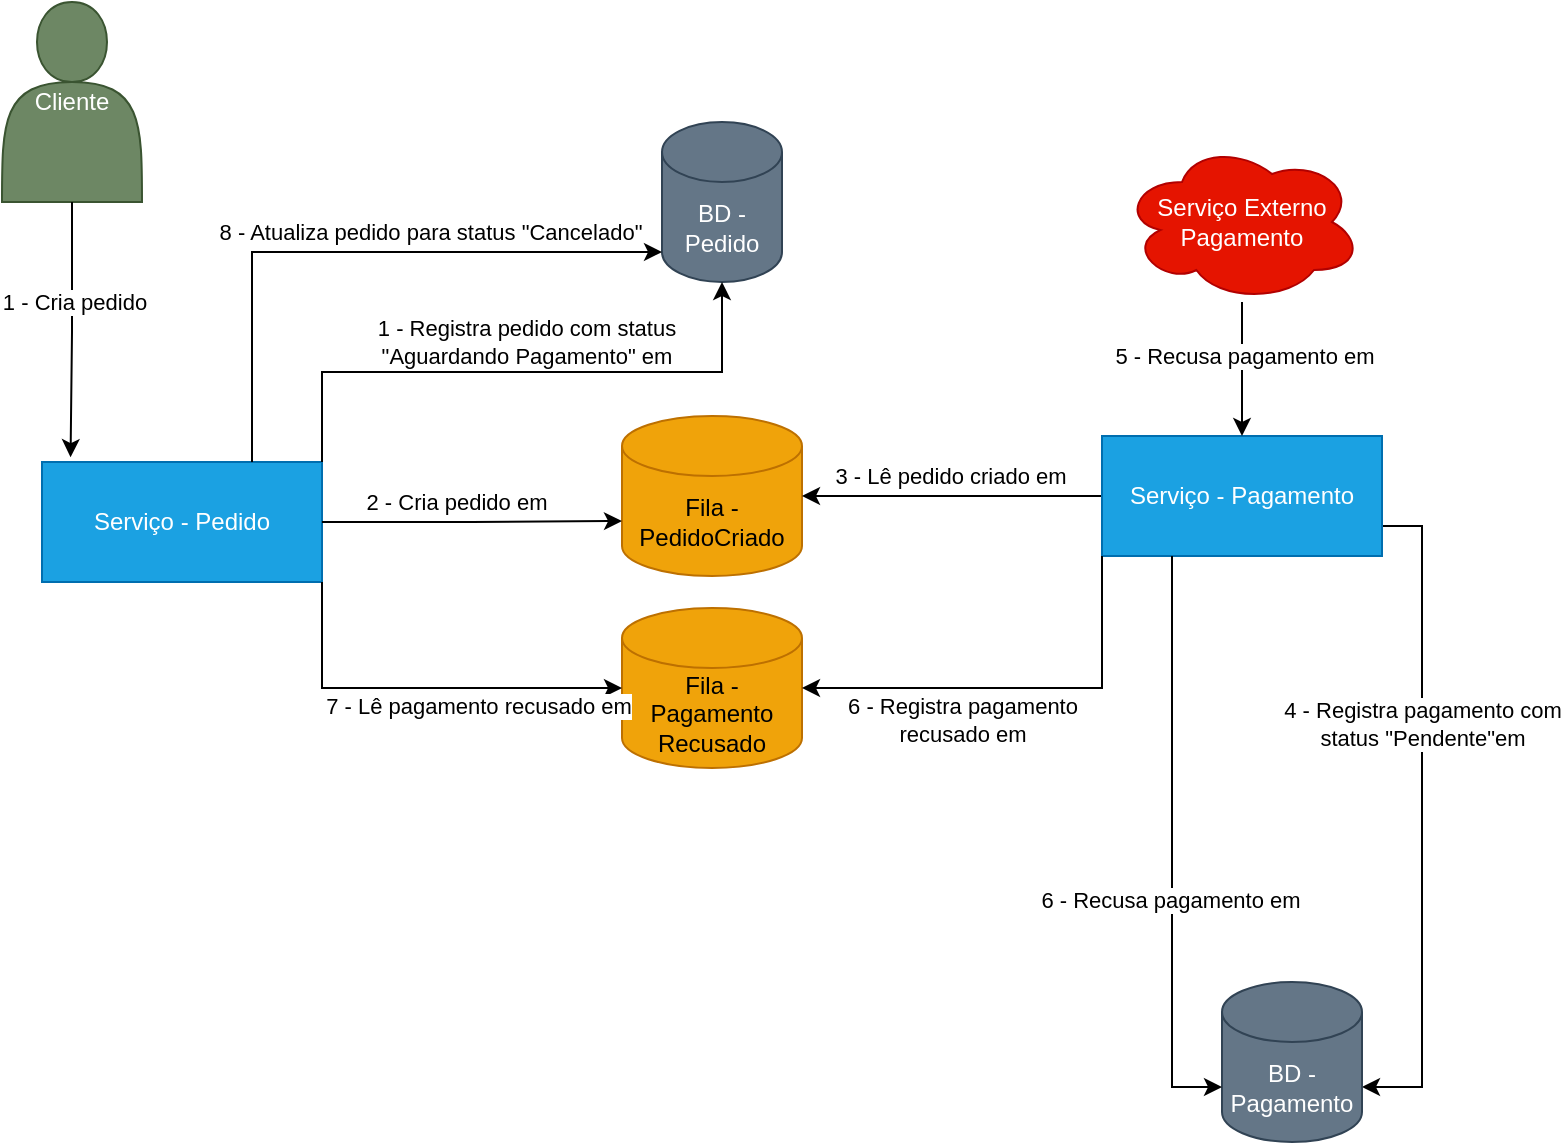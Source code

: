 <mxfile version="24.6.4" type="device">
  <diagram name="Página-1" id="g-dJRJBOSSQMQyWxfpRW">
    <mxGraphModel dx="1195" dy="1866" grid="1" gridSize="10" guides="1" tooltips="1" connect="1" arrows="1" fold="1" page="1" pageScale="1" pageWidth="827" pageHeight="1169" math="0" shadow="0">
      <root>
        <mxCell id="0" />
        <mxCell id="1" parent="0" />
        <mxCell id="rkIjSIn0A7Uz1YH39WrG-1" value="Serviço -&amp;nbsp;&lt;span style=&quot;background-color: initial;&quot;&gt;Pedido&lt;/span&gt;" style="rounded=0;whiteSpace=wrap;html=1;fillColor=#1ba1e2;strokeColor=#006EAF;fontColor=#ffffff;" vertex="1" parent="1">
          <mxGeometry x="40" y="120" width="140" height="60" as="geometry" />
        </mxCell>
        <mxCell id="rkIjSIn0A7Uz1YH39WrG-2" value="Fila - PedidoCriado" style="shape=cylinder3;whiteSpace=wrap;html=1;boundedLbl=1;backgroundOutline=1;size=15;fillColor=#f0a30a;fontColor=#000000;strokeColor=#BD7000;" vertex="1" parent="1">
          <mxGeometry x="330" y="97" width="90" height="80" as="geometry" />
        </mxCell>
        <mxCell id="rkIjSIn0A7Uz1YH39WrG-3" style="edgeStyle=orthogonalEdgeStyle;rounded=0;orthogonalLoop=1;jettySize=auto;html=1;entryX=0;entryY=0;entryDx=0;entryDy=52.5;entryPerimeter=0;" edge="1" parent="1" source="rkIjSIn0A7Uz1YH39WrG-1" target="rkIjSIn0A7Uz1YH39WrG-2">
          <mxGeometry relative="1" as="geometry" />
        </mxCell>
        <mxCell id="rkIjSIn0A7Uz1YH39WrG-4" value="2 - Cria pedido em" style="edgeLabel;html=1;align=center;verticalAlign=middle;resizable=0;points=[];" vertex="1" connectable="0" parent="rkIjSIn0A7Uz1YH39WrG-3">
          <mxGeometry x="-0.157" y="2" relative="1" as="geometry">
            <mxPoint x="3" y="-8" as="offset" />
          </mxGeometry>
        </mxCell>
        <mxCell id="rkIjSIn0A7Uz1YH39WrG-5" style="edgeStyle=orthogonalEdgeStyle;rounded=0;orthogonalLoop=1;jettySize=auto;html=1;" edge="1" parent="1" source="rkIjSIn0A7Uz1YH39WrG-9" target="rkIjSIn0A7Uz1YH39WrG-2">
          <mxGeometry relative="1" as="geometry" />
        </mxCell>
        <mxCell id="rkIjSIn0A7Uz1YH39WrG-6" value="3 - Lê pedido criado em" style="edgeLabel;html=1;align=center;verticalAlign=middle;resizable=0;points=[];" vertex="1" connectable="0" parent="rkIjSIn0A7Uz1YH39WrG-5">
          <mxGeometry x="0.051" relative="1" as="geometry">
            <mxPoint x="3" y="-10" as="offset" />
          </mxGeometry>
        </mxCell>
        <mxCell id="rkIjSIn0A7Uz1YH39WrG-7" style="edgeStyle=orthogonalEdgeStyle;rounded=0;orthogonalLoop=1;jettySize=auto;html=1;exitX=1;exitY=0.75;exitDx=0;exitDy=0;entryX=1;entryY=0;entryDx=0;entryDy=52.5;entryPerimeter=0;" edge="1" parent="1" source="rkIjSIn0A7Uz1YH39WrG-9" target="rkIjSIn0A7Uz1YH39WrG-13">
          <mxGeometry relative="1" as="geometry" />
        </mxCell>
        <mxCell id="rkIjSIn0A7Uz1YH39WrG-8" value="4 - Registra pagamento com &lt;br&gt;status &quot;Pendente&quot;em" style="edgeLabel;html=1;align=center;verticalAlign=middle;resizable=0;points=[];" vertex="1" connectable="0" parent="rkIjSIn0A7Uz1YH39WrG-7">
          <mxGeometry x="0.194" relative="1" as="geometry">
            <mxPoint y="-79" as="offset" />
          </mxGeometry>
        </mxCell>
        <mxCell id="rkIjSIn0A7Uz1YH39WrG-9" value="Serviço -&amp;nbsp;&lt;span style=&quot;background-color: initial;&quot;&gt;Pagamento&lt;/span&gt;" style="rounded=0;whiteSpace=wrap;html=1;fillColor=#1ba1e2;strokeColor=#006EAF;fontColor=#ffffff;" vertex="1" parent="1">
          <mxGeometry x="570" y="107" width="140" height="60" as="geometry" />
        </mxCell>
        <mxCell id="rkIjSIn0A7Uz1YH39WrG-10" style="edgeStyle=orthogonalEdgeStyle;rounded=0;orthogonalLoop=1;jettySize=auto;html=1;entryX=0.5;entryY=0;entryDx=0;entryDy=0;" edge="1" parent="1" source="rkIjSIn0A7Uz1YH39WrG-12" target="rkIjSIn0A7Uz1YH39WrG-9">
          <mxGeometry relative="1" as="geometry" />
        </mxCell>
        <mxCell id="rkIjSIn0A7Uz1YH39WrG-11" value="5 - Recusa pagamento em" style="edgeLabel;html=1;align=center;verticalAlign=middle;resizable=0;points=[];" vertex="1" connectable="0" parent="rkIjSIn0A7Uz1YH39WrG-10">
          <mxGeometry x="-0.212" y="1" relative="1" as="geometry">
            <mxPoint as="offset" />
          </mxGeometry>
        </mxCell>
        <mxCell id="rkIjSIn0A7Uz1YH39WrG-12" value="Serviço Externo Pagamento" style="ellipse;shape=cloud;whiteSpace=wrap;html=1;fillColor=#e51400;fontColor=#ffffff;strokeColor=#B20000;" vertex="1" parent="1">
          <mxGeometry x="580" y="-40" width="120" height="80" as="geometry" />
        </mxCell>
        <mxCell id="rkIjSIn0A7Uz1YH39WrG-13" value="BD - Pagamento" style="shape=cylinder3;whiteSpace=wrap;html=1;boundedLbl=1;backgroundOutline=1;size=15;fillColor=#647687;fontColor=#ffffff;strokeColor=#314354;" vertex="1" parent="1">
          <mxGeometry x="630" y="380" width="70" height="80" as="geometry" />
        </mxCell>
        <mxCell id="rkIjSIn0A7Uz1YH39WrG-14" style="edgeStyle=orthogonalEdgeStyle;rounded=0;orthogonalLoop=1;jettySize=auto;html=1;entryX=0;entryY=0;entryDx=0;entryDy=52.5;entryPerimeter=0;exitX=0.25;exitY=1;exitDx=0;exitDy=0;" edge="1" parent="1" source="rkIjSIn0A7Uz1YH39WrG-9" target="rkIjSIn0A7Uz1YH39WrG-13">
          <mxGeometry relative="1" as="geometry" />
        </mxCell>
        <mxCell id="rkIjSIn0A7Uz1YH39WrG-15" value="6 - Recusa pagamento em" style="edgeLabel;html=1;align=center;verticalAlign=middle;resizable=0;points=[];" vertex="1" connectable="0" parent="rkIjSIn0A7Uz1YH39WrG-14">
          <mxGeometry x="-0.19" y="-1" relative="1" as="geometry">
            <mxPoint y="54" as="offset" />
          </mxGeometry>
        </mxCell>
        <mxCell id="rkIjSIn0A7Uz1YH39WrG-16" value="Fila - Pagamento&lt;br&gt;Recusado" style="shape=cylinder3;whiteSpace=wrap;html=1;boundedLbl=1;backgroundOutline=1;size=15;fillColor=#f0a30a;fontColor=#000000;strokeColor=#BD7000;" vertex="1" parent="1">
          <mxGeometry x="330" y="193" width="90" height="80" as="geometry" />
        </mxCell>
        <mxCell id="rkIjSIn0A7Uz1YH39WrG-17" value="" style="edgeStyle=orthogonalEdgeStyle;rounded=0;orthogonalLoop=1;jettySize=auto;html=1;entryX=1;entryY=0.5;entryDx=0;entryDy=0;entryPerimeter=0;exitX=0;exitY=1;exitDx=0;exitDy=0;" edge="1" parent="1" source="rkIjSIn0A7Uz1YH39WrG-9" target="rkIjSIn0A7Uz1YH39WrG-16">
          <mxGeometry x="0.4" y="7" relative="1" as="geometry">
            <mxPoint as="offset" />
          </mxGeometry>
        </mxCell>
        <mxCell id="rkIjSIn0A7Uz1YH39WrG-18" value="6 - Registra pagamento&lt;br&gt;recusado em" style="edgeLabel;html=1;align=center;verticalAlign=middle;resizable=0;points=[];" vertex="1" connectable="0" parent="rkIjSIn0A7Uz1YH39WrG-17">
          <mxGeometry x="-0.083" relative="1" as="geometry">
            <mxPoint x="-37" y="16" as="offset" />
          </mxGeometry>
        </mxCell>
        <mxCell id="rkIjSIn0A7Uz1YH39WrG-19" value="BD - Pedido" style="shape=cylinder3;whiteSpace=wrap;html=1;boundedLbl=1;backgroundOutline=1;size=15;fillColor=#647687;fontColor=#ffffff;strokeColor=#314354;" vertex="1" parent="1">
          <mxGeometry x="350" y="-50" width="60" height="80" as="geometry" />
        </mxCell>
        <mxCell id="rkIjSIn0A7Uz1YH39WrG-20" style="edgeStyle=orthogonalEdgeStyle;rounded=0;orthogonalLoop=1;jettySize=auto;html=1;exitX=1;exitY=0;exitDx=0;exitDy=0;entryX=0.5;entryY=1;entryDx=0;entryDy=0;entryPerimeter=0;" edge="1" parent="1" source="rkIjSIn0A7Uz1YH39WrG-1" target="rkIjSIn0A7Uz1YH39WrG-19">
          <mxGeometry relative="1" as="geometry">
            <mxPoint x="350" y="15" as="targetPoint" />
          </mxGeometry>
        </mxCell>
        <mxCell id="rkIjSIn0A7Uz1YH39WrG-21" value="1 - Registra pedido com status&lt;br&gt;&quot;Aguardando Pagamento&quot; em" style="edgeLabel;html=1;align=center;verticalAlign=middle;resizable=0;points=[];" vertex="1" connectable="0" parent="rkIjSIn0A7Uz1YH39WrG-20">
          <mxGeometry x="0.291" y="-3" relative="1" as="geometry">
            <mxPoint x="-40" y="-18" as="offset" />
          </mxGeometry>
        </mxCell>
        <mxCell id="rkIjSIn0A7Uz1YH39WrG-22" style="edgeStyle=orthogonalEdgeStyle;rounded=0;orthogonalLoop=1;jettySize=auto;html=1;entryX=0;entryY=0.5;entryDx=0;entryDy=0;entryPerimeter=0;exitX=1;exitY=1;exitDx=0;exitDy=0;" edge="1" parent="1" source="rkIjSIn0A7Uz1YH39WrG-1" target="rkIjSIn0A7Uz1YH39WrG-16">
          <mxGeometry relative="1" as="geometry" />
        </mxCell>
        <mxCell id="rkIjSIn0A7Uz1YH39WrG-23" value="7 - Lê pagamento recusado em" style="edgeLabel;html=1;align=center;verticalAlign=middle;resizable=0;points=[];" vertex="1" connectable="0" parent="rkIjSIn0A7Uz1YH39WrG-22">
          <mxGeometry x="0.289" y="-2" relative="1" as="geometry">
            <mxPoint y="7" as="offset" />
          </mxGeometry>
        </mxCell>
        <mxCell id="rkIjSIn0A7Uz1YH39WrG-24" style="edgeStyle=orthogonalEdgeStyle;rounded=0;orthogonalLoop=1;jettySize=auto;html=1;entryX=0;entryY=1;entryDx=0;entryDy=-15;entryPerimeter=0;exitX=0.75;exitY=0;exitDx=0;exitDy=0;" edge="1" parent="1" source="rkIjSIn0A7Uz1YH39WrG-1" target="rkIjSIn0A7Uz1YH39WrG-19">
          <mxGeometry relative="1" as="geometry" />
        </mxCell>
        <mxCell id="rkIjSIn0A7Uz1YH39WrG-25" value="8 - Atualiza pedido para status &quot;Cancelado&quot;" style="edgeLabel;html=1;align=center;verticalAlign=middle;resizable=0;points=[];" vertex="1" connectable="0" parent="rkIjSIn0A7Uz1YH39WrG-24">
          <mxGeometry x="-0.058" y="1" relative="1" as="geometry">
            <mxPoint x="48" y="-9" as="offset" />
          </mxGeometry>
        </mxCell>
        <mxCell id="rkIjSIn0A7Uz1YH39WrG-63" value="Cliente" style="shape=actor;whiteSpace=wrap;html=1;fillColor=#6d8764;fontColor=#ffffff;strokeColor=#3A5431;" vertex="1" parent="1">
          <mxGeometry x="20" y="-110" width="70" height="100" as="geometry" />
        </mxCell>
        <mxCell id="rkIjSIn0A7Uz1YH39WrG-64" style="edgeStyle=orthogonalEdgeStyle;rounded=0;orthogonalLoop=1;jettySize=auto;html=1;entryX=0.102;entryY=-0.04;entryDx=0;entryDy=0;entryPerimeter=0;exitX=0.5;exitY=1;exitDx=0;exitDy=0;" edge="1" parent="1" source="rkIjSIn0A7Uz1YH39WrG-63" target="rkIjSIn0A7Uz1YH39WrG-1">
          <mxGeometry relative="1" as="geometry" />
        </mxCell>
        <mxCell id="rkIjSIn0A7Uz1YH39WrG-65" value="1 - Cria pedido" style="edgeLabel;html=1;align=center;verticalAlign=middle;resizable=0;points=[];" vertex="1" connectable="0" parent="rkIjSIn0A7Uz1YH39WrG-64">
          <mxGeometry x="-0.076" relative="1" as="geometry">
            <mxPoint x="1" y="-10" as="offset" />
          </mxGeometry>
        </mxCell>
      </root>
    </mxGraphModel>
  </diagram>
</mxfile>
